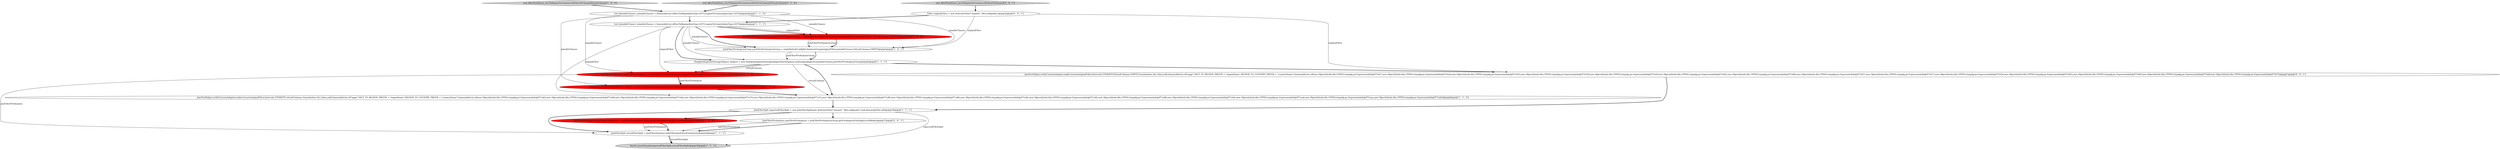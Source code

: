 digraph {
8 [style = filled, label = "List<JoinableClause> joinableClauses = ImmutableList.of(factToRegion(JoinType.LEFT),regionToCountry(JoinType.LEFT))@@@3@@@['1', '1', '0']", fillcolor = white, shape = ellipse image = "AAA0AAABBB1BBB"];
11 [style = filled, label = "JoinFilterPreAnalysis joinFilterPreAnalysis = makeDefaultConfigPreAnalysis(originalFilter,joinableClauses,virtualColumns)@@@6@@@['0', '1', '0']", fillcolor = red, shape = ellipse image = "AAA1AAABBB2BBB"];
0 [style = filled, label = "JoinTestHelper.verifyCursors(adapter.makeCursors(originalFilter,Intervals.ETERNITY,virtualColumns,Granularities.ALL,false,null),ImmutableList.of(\"page\",FACT_TO_REGION_PREFIX + \"regionName\",REGION_TO_COUNTRY_PREFIX + \"countryName\"),ImmutableList.of(new Object((((edu.fdu.CPPDG.tinypdg.pe.ExpressionInfo@971a62,new Object((((edu.fdu.CPPDG.tinypdg.pe.ExpressionInfo@971a68,new Object((((edu.fdu.CPPDG.tinypdg.pe.ExpressionInfo@971a6e,new Object((((edu.fdu.CPPDG.tinypdg.pe.ExpressionInfo@971a74,new Object((((edu.fdu.CPPDG.tinypdg.pe.ExpressionInfo@971a7a,new Object((((edu.fdu.CPPDG.tinypdg.pe.ExpressionInfo@971a80,new Object((((edu.fdu.CPPDG.tinypdg.pe.ExpressionInfo@971a86,new Object((((edu.fdu.CPPDG.tinypdg.pe.ExpressionInfo@971a8c,new Object((((edu.fdu.CPPDG.tinypdg.pe.ExpressionInfo@971a92,new Object((((edu.fdu.CPPDG.tinypdg.pe.ExpressionInfo@971a98,new Object((((edu.fdu.CPPDG.tinypdg.pe.ExpressionInfo@971a9e,new Object((((edu.fdu.CPPDG.tinypdg.pe.ExpressionInfo@971aa4,new Object((((edu.fdu.CPPDG.tinypdg.pe.ExpressionInfo@971aaa,new Object((((edu.fdu.CPPDG.tinypdg.pe.ExpressionInfo@971ab0))@@@8@@@['1', '1', '0']", fillcolor = white, shape = ellipse image = "AAA0AAABBB1BBB"];
5 [style = filled, label = "Assert.assertEquals(expectedFilterSplit,actualFilterSplit)@@@39@@@['1', '1', '1']", fillcolor = lightgray, shape = ellipse image = "AAA0AAABBB1BBB"];
10 [style = filled, label = "JoinFilterPreAnalysisGroup joinFilterPreAnalysisGroup = makeDefaultConfigPreAnalysisGroup(originalFilter,joinableClauses,VirtualColumns.EMPTY)@@@5@@@['1', '0', '0']", fillcolor = red, shape = ellipse image = "AAA1AAABBB1BBB"];
13 [style = filled, label = "test_filterPushDown_factToRegionToCountryLeftFilterOnChannelVirtualColumn['0', '1', '0']", fillcolor = lightgray, shape = diamond image = "AAA0AAABBB2BBB"];
15 [style = filled, label = "JoinFilterPreAnalysis joinFilterPreAnalysis = joinFilterPreAnalysisGroup.getPreAnalysisForSingleLevelMode()@@@37@@@['0', '0', '1']", fillcolor = white, shape = ellipse image = "AAA0AAABBB3BBB"];
9 [style = filled, label = "HashJoinSegmentStorageAdapter adapter = new HashJoinSegmentStorageAdapter(factSegment.asStorageAdapter(),joinableClauses,joinFilterPreAnalysisGroup)@@@6@@@['1', '1', '1']", fillcolor = white, shape = ellipse image = "AAA0AAABBB1BBB"];
14 [style = filled, label = "test_filterPushDown_factToRegionToCountryLeftFilterOnChannel['0', '0', '1']", fillcolor = lightgray, shape = diamond image = "AAA0AAABBB3BBB"];
17 [style = filled, label = "Filter originalFilter = new SelectorFilter(\"channel\",\"#en.wikipedia\")@@@3@@@['0', '0', '1']", fillcolor = white, shape = ellipse image = "AAA0AAABBB3BBB"];
6 [style = filled, label = "JoinFilterSplit expectedFilterSplit = new JoinFilterSplit(new SelectorFilter(\"channel\",\"#en.wikipedia\"),null,ImmutableSet.of())@@@36@@@['1', '1', '1']", fillcolor = white, shape = ellipse image = "AAA0AAABBB1BBB"];
12 [style = filled, label = "HashJoinSegmentStorageAdapter adapter = new HashJoinSegmentStorageAdapter(factSegment.asStorageAdapter(),joinableClauses,joinFilterPreAnalysis)@@@7@@@['0', '1', '0']", fillcolor = red, shape = ellipse image = "AAA1AAABBB2BBB"];
7 [style = filled, label = "JoinFilterPreAnalysis joinFilterPreAnalysis = joinFilterPreAnalysisGroup.getPreAnalysisForSingleLevelMode()@@@38@@@['1', '0', '0']", fillcolor = red, shape = ellipse image = "AAA1AAABBB1BBB"];
1 [style = filled, label = "JoinFilterPreAnalysisGroup joinFilterPreAnalysisGroup = makeDefaultConfigPreAnalysisGroup(originalFilter,joinableClauses,VirtualColumns.EMPTY)@@@5@@@['1', '0', '1']", fillcolor = white, shape = ellipse image = "AAA0AAABBB1BBB"];
4 [style = filled, label = "List<JoinableClause> joinableClauses = ImmutableList.of(factToRegion(JoinType.LEFT),regionToCountry(JoinType.LEFT))@@@4@@@['1', '1', '1']", fillcolor = white, shape = ellipse image = "AAA0AAABBB1BBB"];
2 [style = filled, label = "test_filterPushDown_factToRegionToCountryLeftFilterOnChannelVirtualColumn['1', '0', '0']", fillcolor = lightgray, shape = diamond image = "AAA0AAABBB1BBB"];
16 [style = filled, label = "JoinTestHelper.verifyCursors(adapter.makeCursors(originalFilter,Intervals.ETERNITY,VirtualColumns.EMPTY,Granularities.ALL,false,null),ImmutableList.of(\"page\",FACT_TO_REGION_PREFIX + \"regionName\",REGION_TO_COUNTRY_PREFIX + \"countryName\"),ImmutableList.of(new Object((((edu.fdu.CPPDG.tinypdg.pe.ExpressionInfo@971b27,new Object((((edu.fdu.CPPDG.tinypdg.pe.ExpressionInfo@971b2d,new Object((((edu.fdu.CPPDG.tinypdg.pe.ExpressionInfo@971b33,new Object((((edu.fdu.CPPDG.tinypdg.pe.ExpressionInfo@971b39,new Object((((edu.fdu.CPPDG.tinypdg.pe.ExpressionInfo@971b3f,new Object((((edu.fdu.CPPDG.tinypdg.pe.ExpressionInfo@971b45,new Object((((edu.fdu.CPPDG.tinypdg.pe.ExpressionInfo@971b4b,new Object((((edu.fdu.CPPDG.tinypdg.pe.ExpressionInfo@971b51,new Object((((edu.fdu.CPPDG.tinypdg.pe.ExpressionInfo@971b57,new Object((((edu.fdu.CPPDG.tinypdg.pe.ExpressionInfo@971b5d,new Object((((edu.fdu.CPPDG.tinypdg.pe.ExpressionInfo@971b63,new Object((((edu.fdu.CPPDG.tinypdg.pe.ExpressionInfo@971b69,new Object((((edu.fdu.CPPDG.tinypdg.pe.ExpressionInfo@971b6f,new Object((((edu.fdu.CPPDG.tinypdg.pe.ExpressionInfo@971b75))@@@7@@@['0', '0', '1']", fillcolor = white, shape = ellipse image = "AAA0AAABBB3BBB"];
3 [style = filled, label = "JoinFilterSplit actualFilterSplit = JoinFilterAnalyzer.splitFilter(joinFilterPreAnalysis)@@@38@@@['1', '1', '1']", fillcolor = white, shape = ellipse image = "AAA0AAABBB1BBB"];
4->10 [style = bold, label=""];
4->9 [style = bold, label=""];
6->3 [style = bold, label=""];
8->10 [style = solid, label="joinableClauses"];
7->3 [style = solid, label="joinFilterPreAnalysis"];
11->3 [style = solid, label="joinFilterPreAnalysis"];
9->0 [style = bold, label=""];
9->11 [style = bold, label=""];
4->1 [style = solid, label="joinableClauses"];
0->6 [style = bold, label=""];
3->5 [style = solid, label="actualFilterSplit"];
16->6 [style = bold, label=""];
9->0 [style = solid, label="virtualColumns"];
8->12 [style = solid, label="joinableClauses"];
14->17 [style = bold, label=""];
11->12 [style = bold, label=""];
17->16 [style = solid, label="originalFilter"];
4->9 [style = solid, label="joinableClauses"];
15->3 [style = bold, label=""];
12->0 [style = bold, label=""];
9->16 [style = bold, label=""];
7->3 [style = bold, label=""];
6->15 [style = bold, label=""];
1->9 [style = bold, label=""];
6->5 [style = solid, label="expectedFilterSplit"];
9->11 [style = solid, label="virtualColumns"];
1->9 [style = solid, label="joinFilterPreAnalysisGroup"];
3->5 [style = bold, label=""];
8->11 [style = solid, label="joinableClauses"];
10->1 [style = solid, label="joinFilterPreAnalysisGroup"];
4->10 [style = solid, label="originalFilter"];
11->12 [style = solid, label="joinFilterPreAnalysis"];
4->1 [style = bold, label=""];
15->3 [style = solid, label="joinFilterPreAnalysis"];
8->4 [style = bold, label=""];
13->8 [style = bold, label=""];
6->7 [style = bold, label=""];
10->1 [style = bold, label=""];
17->4 [style = bold, label=""];
8->1 [style = solid, label="joinableClauses"];
2->8 [style = bold, label=""];
4->11 [style = solid, label="originalFilter"];
17->1 [style = solid, label="originalFilter"];
4->0 [style = solid, label="originalFilter"];
}
